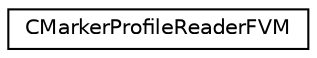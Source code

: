 digraph "Graphical Class Hierarchy"
{
 // LATEX_PDF_SIZE
  edge [fontname="Helvetica",fontsize="10",labelfontname="Helvetica",labelfontsize="10"];
  node [fontname="Helvetica",fontsize="10",shape=record];
  rankdir="LR";
  Node0 [label="CMarkerProfileReaderFVM",height=0.2,width=0.4,color="black", fillcolor="white", style="filled",URL="$classCMarkerProfileReaderFVM.html",tooltip="Class for the marker profile reader of the finite volume solver (FVM)."];
}
